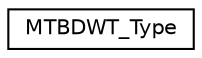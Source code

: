 digraph "Graphical Class Hierarchy"
{
 // LATEX_PDF_SIZE
  edge [fontname="Helvetica",fontsize="10",labelfontname="Helvetica",labelfontsize="10"];
  node [fontname="Helvetica",fontsize="10",shape=record];
  rankdir="LR";
  Node0 [label="MTBDWT_Type",height=0.2,width=0.4,color="black", fillcolor="white", style="filled",URL="$struct_m_t_b_d_w_t___type.html",tooltip=" "];
}
